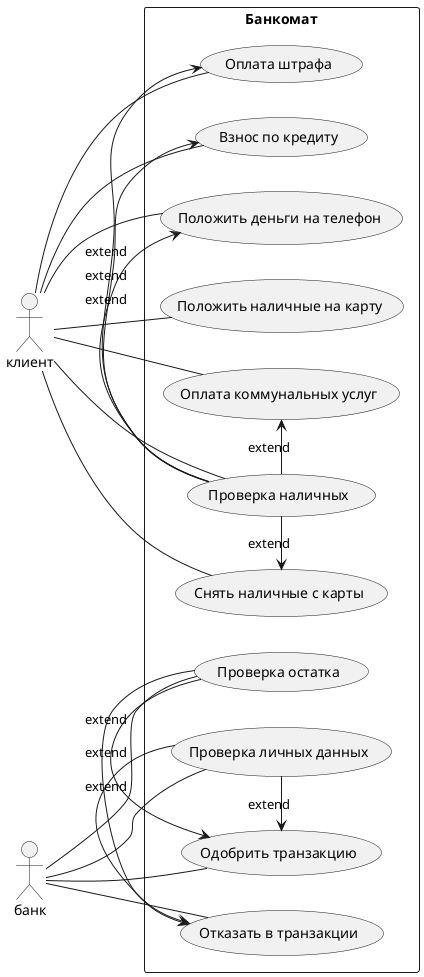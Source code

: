 @startuml
left to right direction
skinparam packageStyle rect
actor клиент
actor банк
rectangle Банкомат {
  клиент-- (Проверка наличных)
  клиент-- (Снять наличные с карты)
  клиент-- (Положить наличные на карту)
  клиент-- (Оплата коммунальных услуг)
  клиент-- (Оплата штрафа)
  клиент-- (Взнос по кредиту)
  клиент-- (Положить деньги на телефон)
  (Оплата коммунальных услуг) <- (Проверка наличных) :extend
  (Снять наличные с карты) <- (Проверка наличных) :extend
  (Оплата штрафа) <- (Проверка наличных) :extend
  (Взнос по кредиту) <- (Проверка наличных) :extend
  (Положить деньги на телефон) <- (Проверка наличных) :extend
  банк -- (Проверка остатка)
  банк -- (Отказать в транзакции)
  банк -- (Проверка личных данных)
  банк -- (Одобрить транзакцию)
  (Отказать в транзакции) <- (Проверка остатка) : extend
  (Отказать в транзакции) <- (Проверка личных данных) : extend
  (Одобрить транзакцию) <- (Проверка остатка) : extend
  (Одобрить транзакцию) <- (Проверка личных данных) : extend
}
@enduml
